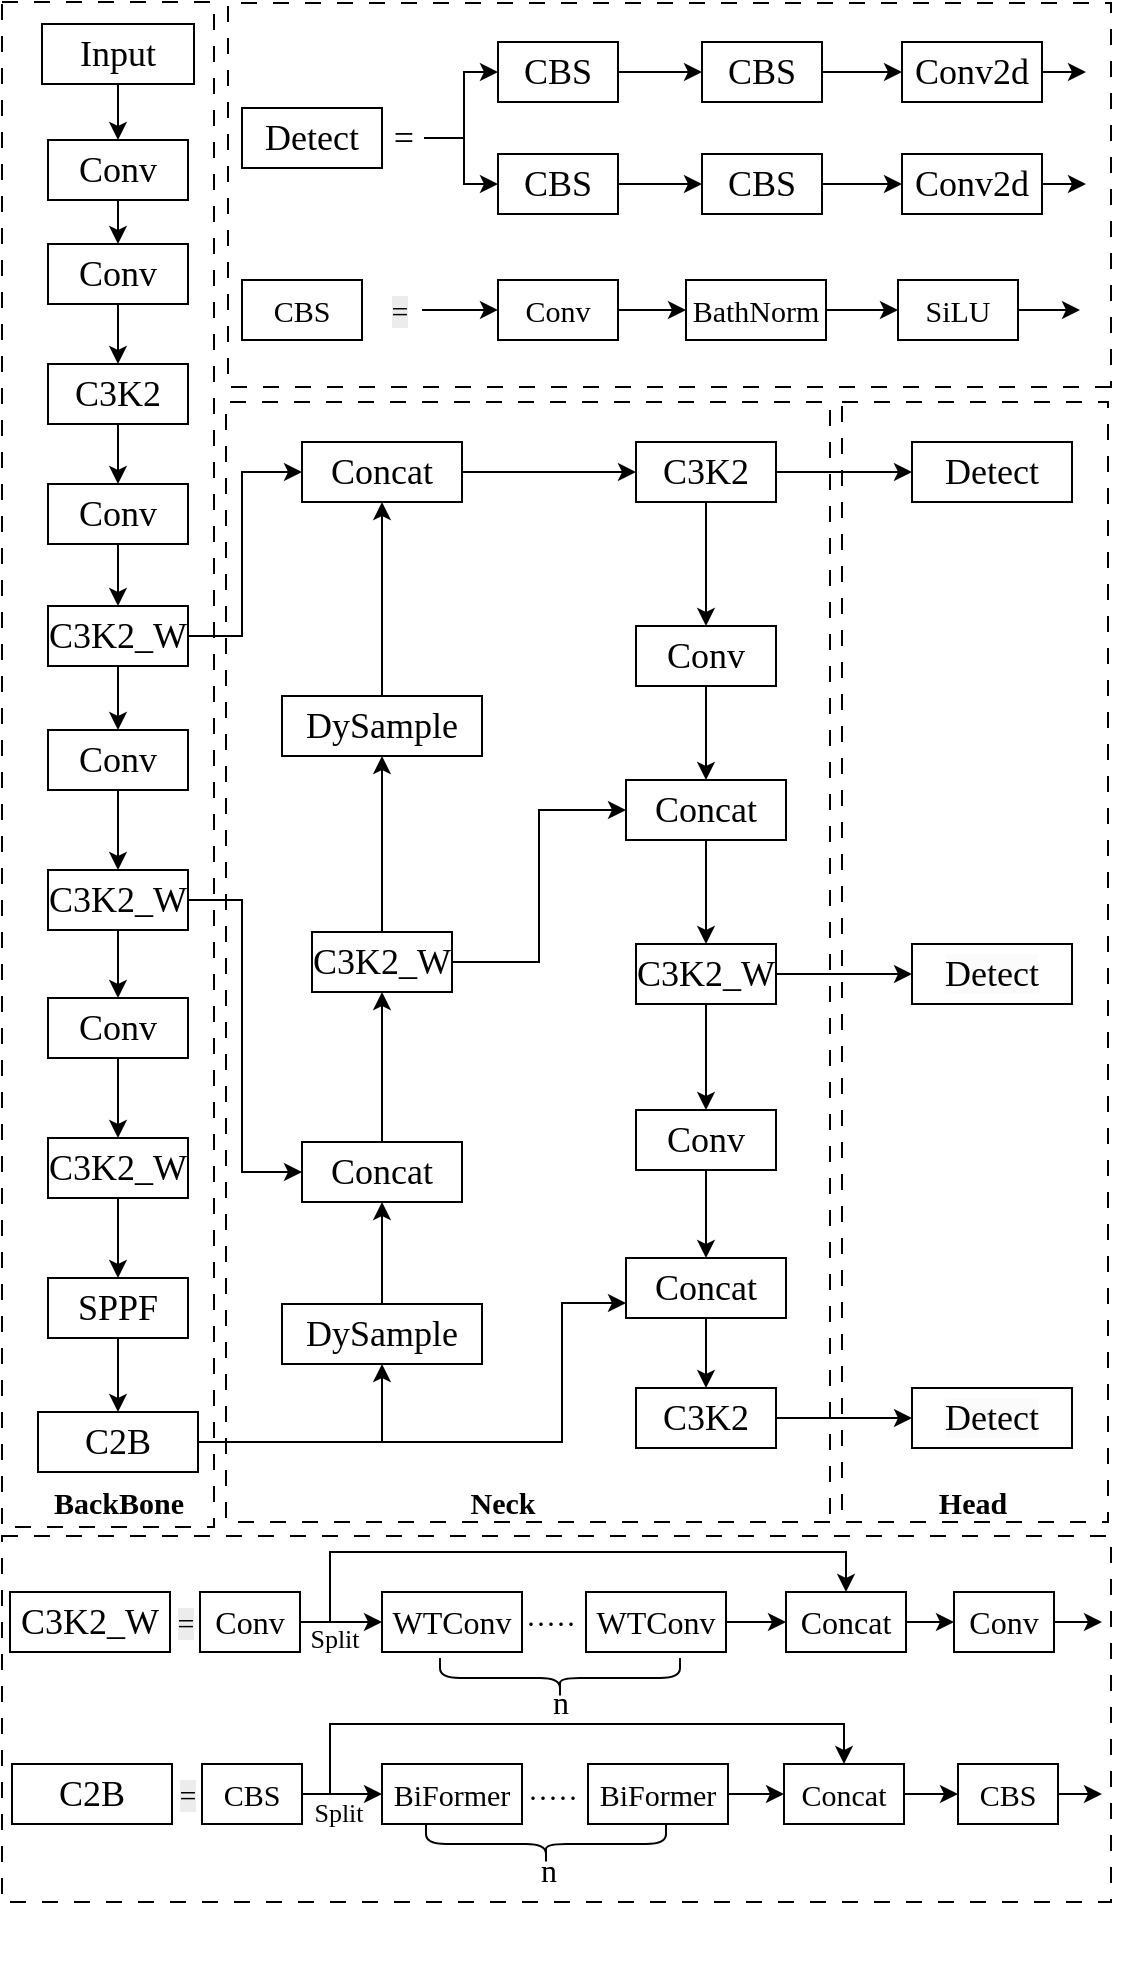 <mxfile version="26.2.12">
  <diagram name="第 1 页" id="lPCZRCDjE5-AbNdkFInT">
    <mxGraphModel dx="2119" dy="1257" grid="1" gridSize="10" guides="1" tooltips="1" connect="1" arrows="1" fold="1" page="1" pageScale="1" pageWidth="1169" pageHeight="827" math="0" shadow="0">
      <root>
        <mxCell id="0" />
        <mxCell id="1" parent="0" />
        <mxCell id="6iBz3VEfDVyDtMxZ7u2R-1" style="edgeStyle=orthogonalEdgeStyle;rounded=0;orthogonalLoop=1;jettySize=auto;html=1;fontSize=18;entryX=0.5;entryY=0;entryDx=0;entryDy=0;fontStyle=0;fontFamily=Times New Roman;" parent="1" source="6iBz3VEfDVyDtMxZ7u2R-2" target="6iBz3VEfDVyDtMxZ7u2R-11" edge="1">
          <mxGeometry relative="1" as="geometry" />
        </mxCell>
        <mxCell id="6iBz3VEfDVyDtMxZ7u2R-2" value="Input" style="rounded=0;whiteSpace=wrap;html=1;labelBackgroundColor=none;strokeColor=default;fillColor=none;align=center;fontStyle=0;fontSize=18;direction=east;fontFamily=Times New Roman;" parent="1" vertex="1">
          <mxGeometry x="293" y="31" width="76" height="30" as="geometry" />
        </mxCell>
        <mxCell id="6iBz3VEfDVyDtMxZ7u2R-3" style="edgeStyle=orthogonalEdgeStyle;rounded=0;orthogonalLoop=1;jettySize=auto;html=1;fontSize=18;entryX=0;entryY=0.5;entryDx=0;entryDy=0;fontStyle=0;fontFamily=Times New Roman;" parent="1" source="6iBz3VEfDVyDtMxZ7u2R-24" target="6iBz3VEfDVyDtMxZ7u2R-37" edge="1">
          <mxGeometry relative="1" as="geometry">
            <Array as="points">
              <mxPoint x="393" y="469" />
              <mxPoint x="393" y="605" />
            </Array>
          </mxGeometry>
        </mxCell>
        <mxCell id="6iBz3VEfDVyDtMxZ7u2R-4" value="" style="group;strokeColor=default;dashed=1;dashPattern=8 8;fontSize=18;container=0;movable=1;resizable=1;rotatable=1;deletable=1;editable=1;locked=0;connectable=1;direction=east;fontStyle=0;fontFamily=Times New Roman;" parent="1" vertex="1" connectable="0">
          <mxGeometry x="273" y="20" width="106" height="762.5" as="geometry" />
        </mxCell>
        <mxCell id="6iBz3VEfDVyDtMxZ7u2R-5" value="" style="group;strokeColor=default;dashed=1;dashPattern=8 8;fontSize=18;container=0;direction=east;rotation=-180;fontStyle=0;fontFamily=Times New Roman;" parent="1" vertex="1" connectable="0">
          <mxGeometry x="385" y="220" width="302" height="560" as="geometry" />
        </mxCell>
        <mxCell id="6iBz3VEfDVyDtMxZ7u2R-6" value="" style="group;dashed=1;dashPattern=8 8;strokeColor=default;spacingTop=0;spacingLeft=0;fontSize=18;container=0;movable=1;resizable=1;rotatable=1;deletable=1;editable=1;locked=0;connectable=1;direction=east;fontStyle=0;fontFamily=Times New Roman;" parent="1" vertex="1" connectable="0">
          <mxGeometry x="693" y="220" width="133" height="560" as="geometry" />
        </mxCell>
        <mxCell id="6iBz3VEfDVyDtMxZ7u2R-7" value="Neck" style="text;html=1;align=center;verticalAlign=middle;resizable=0;points=[];autosize=1;strokeColor=none;fillColor=none;labelBackgroundColor=none;fontStyle=1;fontSize=15;fontFamily=Times New Roman;" parent="1" vertex="1">
          <mxGeometry x="492.5" y="755" width="60" height="30" as="geometry" />
        </mxCell>
        <mxCell id="6iBz3VEfDVyDtMxZ7u2R-8" value="Head" style="text;html=1;align=center;verticalAlign=middle;resizable=0;points=[];autosize=1;strokeColor=none;fillColor=none;labelBackgroundColor=none;fontStyle=1;fontSize=15;fontFamily=Times New Roman;" parent="1" vertex="1">
          <mxGeometry x="728" y="755" width="60" height="30" as="geometry" />
        </mxCell>
        <mxCell id="6iBz3VEfDVyDtMxZ7u2R-9" value="BackBone" style="text;html=1;align=center;verticalAlign=middle;resizable=0;points=[];autosize=1;strokeColor=none;fillColor=none;labelBackgroundColor=none;fontStyle=1;fontSize=15;fontFamily=Times New Roman;" parent="1" vertex="1">
          <mxGeometry x="286" y="755" width="90" height="30" as="geometry" />
        </mxCell>
        <mxCell id="6iBz3VEfDVyDtMxZ7u2R-10" style="edgeStyle=orthogonalEdgeStyle;rounded=0;orthogonalLoop=1;jettySize=auto;html=1;fontSize=18;entryX=0.5;entryY=0;entryDx=0;entryDy=0;fontStyle=0;fontFamily=Times New Roman;" parent="1" source="6iBz3VEfDVyDtMxZ7u2R-11" target="6iBz3VEfDVyDtMxZ7u2R-13" edge="1">
          <mxGeometry relative="1" as="geometry" />
        </mxCell>
        <mxCell id="6iBz3VEfDVyDtMxZ7u2R-11" value="Conv" style="rounded=0;whiteSpace=wrap;html=1;labelBackgroundColor=none;strokeColor=default;fillColor=none;align=center;fontStyle=0;fontSize=18;direction=east;fontFamily=Times New Roman;" parent="1" vertex="1">
          <mxGeometry x="296" y="89" width="70.0" height="30" as="geometry" />
        </mxCell>
        <mxCell id="6iBz3VEfDVyDtMxZ7u2R-12" style="edgeStyle=orthogonalEdgeStyle;rounded=0;orthogonalLoop=1;jettySize=auto;html=1;fontSize=18;entryX=0.5;entryY=0;entryDx=0;entryDy=0;fontStyle=0;fontFamily=Times New Roman;" parent="1" source="6iBz3VEfDVyDtMxZ7u2R-13" target="6iBz3VEfDVyDtMxZ7u2R-15" edge="1">
          <mxGeometry relative="1" as="geometry" />
        </mxCell>
        <mxCell id="6iBz3VEfDVyDtMxZ7u2R-13" value="Conv" style="rounded=0;whiteSpace=wrap;html=1;labelBackgroundColor=none;strokeColor=default;fillColor=none;align=center;fontStyle=0;fontSize=18;direction=east;fontFamily=Times New Roman;" parent="1" vertex="1">
          <mxGeometry x="296" y="141" width="70.0" height="30" as="geometry" />
        </mxCell>
        <mxCell id="6iBz3VEfDVyDtMxZ7u2R-14" style="edgeStyle=orthogonalEdgeStyle;rounded=0;orthogonalLoop=1;jettySize=auto;html=1;fontSize=18;entryX=0.5;entryY=0;entryDx=0;entryDy=0;fontStyle=0;fontFamily=Times New Roman;" parent="1" source="6iBz3VEfDVyDtMxZ7u2R-15" target="6iBz3VEfDVyDtMxZ7u2R-17" edge="1">
          <mxGeometry relative="1" as="geometry" />
        </mxCell>
        <mxCell id="6iBz3VEfDVyDtMxZ7u2R-15" value="C3K2" style="rounded=0;whiteSpace=wrap;html=1;labelBackgroundColor=none;strokeColor=default;fillColor=none;align=center;fontStyle=0;fontSize=18;direction=east;fontFamily=Times New Roman;" parent="1" vertex="1">
          <mxGeometry x="296" y="201" width="70" height="30" as="geometry" />
        </mxCell>
        <mxCell id="6iBz3VEfDVyDtMxZ7u2R-16" style="edgeStyle=orthogonalEdgeStyle;rounded=0;orthogonalLoop=1;jettySize=auto;html=1;fontSize=18;entryX=0.5;entryY=0;entryDx=0;entryDy=0;fontStyle=0;fontFamily=Times New Roman;" parent="1" source="6iBz3VEfDVyDtMxZ7u2R-17" target="6iBz3VEfDVyDtMxZ7u2R-20" edge="1">
          <mxGeometry relative="1" as="geometry" />
        </mxCell>
        <mxCell id="6iBz3VEfDVyDtMxZ7u2R-17" value="Conv" style="rounded=0;whiteSpace=wrap;html=1;labelBackgroundColor=none;strokeColor=default;fillColor=none;align=center;fontStyle=0;fontSize=18;direction=east;fontFamily=Times New Roman;" parent="1" vertex="1">
          <mxGeometry x="296" y="261" width="70.0" height="30" as="geometry" />
        </mxCell>
        <mxCell id="6iBz3VEfDVyDtMxZ7u2R-18" style="edgeStyle=orthogonalEdgeStyle;rounded=0;orthogonalLoop=1;jettySize=auto;html=1;fontSize=18;entryX=0.5;entryY=0;entryDx=0;entryDy=0;fontStyle=0;fontFamily=Times New Roman;" parent="1" source="6iBz3VEfDVyDtMxZ7u2R-20" target="6iBz3VEfDVyDtMxZ7u2R-22" edge="1">
          <mxGeometry relative="1" as="geometry" />
        </mxCell>
        <mxCell id="rapPshUDSgQeHGpEtebV-106" style="edgeStyle=orthogonalEdgeStyle;rounded=0;orthogonalLoop=1;jettySize=auto;html=1;entryX=0;entryY=0.5;entryDx=0;entryDy=0;fontStyle=0;fontFamily=Times New Roman;" edge="1" parent="1" source="6iBz3VEfDVyDtMxZ7u2R-20" target="6iBz3VEfDVyDtMxZ7u2R-44">
          <mxGeometry relative="1" as="geometry">
            <Array as="points">
              <mxPoint x="393" y="337" />
              <mxPoint x="393" y="255" />
            </Array>
          </mxGeometry>
        </mxCell>
        <mxCell id="6iBz3VEfDVyDtMxZ7u2R-20" value="C3K2_W" style="rounded=0;whiteSpace=wrap;html=1;labelBackgroundColor=none;strokeColor=default;fillColor=none;align=center;fontStyle=0;fontSize=18;direction=east;fontFamily=Times New Roman;" parent="1" vertex="1">
          <mxGeometry x="296" y="322" width="70.0" height="30" as="geometry" />
        </mxCell>
        <mxCell id="6iBz3VEfDVyDtMxZ7u2R-21" style="edgeStyle=orthogonalEdgeStyle;rounded=0;orthogonalLoop=1;jettySize=auto;html=1;fontSize=18;entryX=0.5;entryY=0;entryDx=0;entryDy=0;fontStyle=0;fontFamily=Times New Roman;" parent="1" source="6iBz3VEfDVyDtMxZ7u2R-22" target="6iBz3VEfDVyDtMxZ7u2R-24" edge="1">
          <mxGeometry relative="1" as="geometry" />
        </mxCell>
        <mxCell id="6iBz3VEfDVyDtMxZ7u2R-22" value="Conv" style="rounded=0;whiteSpace=wrap;html=1;labelBackgroundColor=none;strokeColor=default;fillColor=none;align=center;fontStyle=0;fontSize=18;direction=east;fontFamily=Times New Roman;" parent="1" vertex="1">
          <mxGeometry x="296" y="384" width="70.0" height="30" as="geometry" />
        </mxCell>
        <mxCell id="6iBz3VEfDVyDtMxZ7u2R-23" style="edgeStyle=orthogonalEdgeStyle;rounded=0;orthogonalLoop=1;jettySize=auto;html=1;fontSize=18;entryX=0.5;entryY=0;entryDx=0;entryDy=0;fontStyle=0;fontFamily=Times New Roman;" parent="1" source="6iBz3VEfDVyDtMxZ7u2R-24" target="6iBz3VEfDVyDtMxZ7u2R-26" edge="1">
          <mxGeometry relative="1" as="geometry" />
        </mxCell>
        <mxCell id="6iBz3VEfDVyDtMxZ7u2R-24" value="C3K2_W" style="rounded=0;whiteSpace=wrap;html=1;labelBackgroundColor=none;strokeColor=default;fillColor=none;align=center;fontStyle=0;fontSize=18;direction=east;fontFamily=Times New Roman;" parent="1" vertex="1">
          <mxGeometry x="296" y="454" width="70.0" height="30" as="geometry" />
        </mxCell>
        <mxCell id="6iBz3VEfDVyDtMxZ7u2R-25" style="edgeStyle=orthogonalEdgeStyle;rounded=0;orthogonalLoop=1;jettySize=auto;html=1;fontSize=18;entryX=0.5;entryY=0;entryDx=0;entryDy=0;fontStyle=0;fontFamily=Times New Roman;" parent="1" source="6iBz3VEfDVyDtMxZ7u2R-26" target="6iBz3VEfDVyDtMxZ7u2R-28" edge="1">
          <mxGeometry relative="1" as="geometry" />
        </mxCell>
        <mxCell id="6iBz3VEfDVyDtMxZ7u2R-26" value="Conv" style="rounded=0;whiteSpace=wrap;html=1;labelBackgroundColor=none;strokeColor=default;fillColor=none;align=center;fontStyle=0;fontSize=18;direction=east;fontFamily=Times New Roman;" parent="1" vertex="1">
          <mxGeometry x="296" y="518" width="70.0" height="30" as="geometry" />
        </mxCell>
        <mxCell id="6iBz3VEfDVyDtMxZ7u2R-27" style="edgeStyle=orthogonalEdgeStyle;rounded=0;orthogonalLoop=1;jettySize=auto;html=1;fontSize=18;entryX=0.5;entryY=0;entryDx=0;entryDy=0;fontStyle=0;fontFamily=Times New Roman;" parent="1" source="6iBz3VEfDVyDtMxZ7u2R-28" target="6iBz3VEfDVyDtMxZ7u2R-30" edge="1">
          <mxGeometry relative="1" as="geometry" />
        </mxCell>
        <mxCell id="6iBz3VEfDVyDtMxZ7u2R-28" value="C3K2_W" style="rounded=0;whiteSpace=wrap;html=1;labelBackgroundColor=none;strokeColor=default;fillColor=none;align=center;fontStyle=0;fontSize=18;direction=east;fontFamily=Times New Roman;" parent="1" vertex="1">
          <mxGeometry x="296" y="588" width="70.0" height="30" as="geometry" />
        </mxCell>
        <mxCell id="6iBz3VEfDVyDtMxZ7u2R-29" style="edgeStyle=orthogonalEdgeStyle;rounded=0;orthogonalLoop=1;jettySize=auto;html=1;fontSize=18;entryX=0.5;entryY=0;entryDx=0;entryDy=0;fontStyle=0;fontFamily=Times New Roman;" parent="1" source="6iBz3VEfDVyDtMxZ7u2R-30" target="6iBz3VEfDVyDtMxZ7u2R-33" edge="1">
          <mxGeometry relative="1" as="geometry" />
        </mxCell>
        <mxCell id="6iBz3VEfDVyDtMxZ7u2R-30" value="SPPF" style="rounded=0;whiteSpace=wrap;html=1;labelBackgroundColor=none;strokeColor=default;fillColor=none;align=center;fontStyle=0;fontSize=18;direction=east;fontFamily=Times New Roman;" parent="1" vertex="1">
          <mxGeometry x="296" y="658" width="70.0" height="30" as="geometry" />
        </mxCell>
        <mxCell id="rapPshUDSgQeHGpEtebV-112" style="edgeStyle=orthogonalEdgeStyle;rounded=0;orthogonalLoop=1;jettySize=auto;html=1;entryX=0;entryY=0.75;entryDx=0;entryDy=0;fontStyle=0;fontFamily=Times New Roman;" edge="1" parent="1" source="6iBz3VEfDVyDtMxZ7u2R-33" target="6iBz3VEfDVyDtMxZ7u2R-58">
          <mxGeometry relative="1" as="geometry">
            <Array as="points">
              <mxPoint x="553" y="740" />
              <mxPoint x="553" y="671" />
            </Array>
          </mxGeometry>
        </mxCell>
        <mxCell id="rapPshUDSgQeHGpEtebV-113" style="edgeStyle=orthogonalEdgeStyle;rounded=0;orthogonalLoop=1;jettySize=auto;html=1;entryX=0.5;entryY=1;entryDx=0;entryDy=0;fontStyle=0;fontFamily=Times New Roman;" edge="1" parent="1" source="6iBz3VEfDVyDtMxZ7u2R-33" target="6iBz3VEfDVyDtMxZ7u2R-35">
          <mxGeometry relative="1" as="geometry" />
        </mxCell>
        <mxCell id="6iBz3VEfDVyDtMxZ7u2R-33" value="C2B" style="rounded=0;whiteSpace=wrap;html=1;labelBackgroundColor=none;strokeColor=default;fillColor=none;align=center;fontStyle=0;fontSize=18;direction=east;fontFamily=Times New Roman;" parent="1" vertex="1">
          <mxGeometry x="291" y="725" width="80.0" height="30" as="geometry" />
        </mxCell>
        <mxCell id="6iBz3VEfDVyDtMxZ7u2R-34" value="" style="edgeStyle=orthogonalEdgeStyle;rounded=0;orthogonalLoop=1;jettySize=auto;html=1;fontSize=18;fontStyle=0;fontFamily=Times New Roman;" parent="1" source="6iBz3VEfDVyDtMxZ7u2R-35" target="6iBz3VEfDVyDtMxZ7u2R-37" edge="1">
          <mxGeometry relative="1" as="geometry" />
        </mxCell>
        <mxCell id="6iBz3VEfDVyDtMxZ7u2R-35" value="DySample" style="rounded=0;whiteSpace=wrap;html=1;labelBackgroundColor=none;strokeColor=default;fillColor=none;align=center;fontStyle=0;fontSize=18;direction=east;fontFamily=Times New Roman;" parent="1" vertex="1">
          <mxGeometry x="413" y="671" width="100" height="30" as="geometry" />
        </mxCell>
        <mxCell id="6iBz3VEfDVyDtMxZ7u2R-36" value="" style="edgeStyle=orthogonalEdgeStyle;rounded=0;orthogonalLoop=1;jettySize=auto;html=1;fontSize=18;fontStyle=0;fontFamily=Times New Roman;" parent="1" source="6iBz3VEfDVyDtMxZ7u2R-37" target="6iBz3VEfDVyDtMxZ7u2R-39" edge="1">
          <mxGeometry relative="1" as="geometry" />
        </mxCell>
        <mxCell id="6iBz3VEfDVyDtMxZ7u2R-37" value="Concat" style="rounded=0;whiteSpace=wrap;html=1;labelBackgroundColor=none;strokeColor=default;fillColor=none;align=center;fontStyle=0;fontSize=18;direction=east;fontFamily=Times New Roman;" parent="1" vertex="1">
          <mxGeometry x="423" y="590" width="80" height="30" as="geometry" />
        </mxCell>
        <mxCell id="6iBz3VEfDVyDtMxZ7u2R-38" value="" style="edgeStyle=orthogonalEdgeStyle;rounded=0;orthogonalLoop=1;jettySize=auto;html=1;fontSize=18;fontStyle=0;fontFamily=Times New Roman;" parent="1" source="6iBz3VEfDVyDtMxZ7u2R-39" target="6iBz3VEfDVyDtMxZ7u2R-42" edge="1">
          <mxGeometry relative="1" as="geometry" />
        </mxCell>
        <mxCell id="6iBz3VEfDVyDtMxZ7u2R-39" value="C3K2_W" style="rounded=0;whiteSpace=wrap;html=1;labelBackgroundColor=none;strokeColor=default;fillColor=none;align=center;fontStyle=0;fontSize=18;direction=east;fontFamily=Times New Roman;" parent="1" vertex="1">
          <mxGeometry x="428" y="485" width="70" height="30" as="geometry" />
        </mxCell>
        <mxCell id="6iBz3VEfDVyDtMxZ7u2R-40" style="edgeStyle=orthogonalEdgeStyle;rounded=0;orthogonalLoop=1;jettySize=auto;html=1;fontSize=18;entryX=0.5;entryY=1;entryDx=0;entryDy=0;fontStyle=0;fontFamily=Times New Roman;" parent="1" source="6iBz3VEfDVyDtMxZ7u2R-42" target="6iBz3VEfDVyDtMxZ7u2R-44" edge="1">
          <mxGeometry relative="1" as="geometry" />
        </mxCell>
        <mxCell id="6iBz3VEfDVyDtMxZ7u2R-41" style="edgeStyle=orthogonalEdgeStyle;rounded=0;orthogonalLoop=1;jettySize=auto;html=1;entryX=0;entryY=0.5;entryDx=0;entryDy=0;exitX=1;exitY=0.5;exitDx=0;exitDy=0;fontSize=18;fontStyle=0;fontFamily=Times New Roman;" parent="1" source="6iBz3VEfDVyDtMxZ7u2R-39" target="6iBz3VEfDVyDtMxZ7u2R-51" edge="1">
          <mxGeometry relative="1" as="geometry" />
        </mxCell>
        <mxCell id="6iBz3VEfDVyDtMxZ7u2R-42" value="DySample" style="rounded=0;whiteSpace=wrap;html=1;labelBackgroundColor=none;strokeColor=default;fillColor=none;align=center;fontStyle=0;fontSize=18;direction=east;fontFamily=Times New Roman;" parent="1" vertex="1">
          <mxGeometry x="413" y="367" width="100" height="30" as="geometry" />
        </mxCell>
        <mxCell id="6iBz3VEfDVyDtMxZ7u2R-43" style="edgeStyle=orthogonalEdgeStyle;rounded=0;orthogonalLoop=1;jettySize=auto;html=1;fontSize=18;entryX=0;entryY=0.5;entryDx=0;entryDy=0;fontStyle=0;fontFamily=Times New Roman;" parent="1" source="6iBz3VEfDVyDtMxZ7u2R-44" target="6iBz3VEfDVyDtMxZ7u2R-47" edge="1">
          <mxGeometry relative="1" as="geometry" />
        </mxCell>
        <mxCell id="6iBz3VEfDVyDtMxZ7u2R-44" value="Concat" style="rounded=0;whiteSpace=wrap;html=1;labelBackgroundColor=none;strokeColor=default;fillColor=none;align=center;fontStyle=0;fontSize=18;direction=east;fontFamily=Times New Roman;" parent="1" vertex="1">
          <mxGeometry x="423" y="240" width="80" height="30" as="geometry" />
        </mxCell>
        <mxCell id="6iBz3VEfDVyDtMxZ7u2R-45" style="edgeStyle=orthogonalEdgeStyle;rounded=0;orthogonalLoop=1;jettySize=auto;html=1;fontSize=18;entryX=0.5;entryY=0;entryDx=0;entryDy=0;fontStyle=0;fontFamily=Times New Roman;" parent="1" source="6iBz3VEfDVyDtMxZ7u2R-47" target="6iBz3VEfDVyDtMxZ7u2R-49" edge="1">
          <mxGeometry relative="1" as="geometry" />
        </mxCell>
        <mxCell id="6iBz3VEfDVyDtMxZ7u2R-46" value="" style="edgeStyle=orthogonalEdgeStyle;rounded=0;orthogonalLoop=1;jettySize=auto;html=1;fontStyle=0;fontFamily=Times New Roman;" parent="1" source="6iBz3VEfDVyDtMxZ7u2R-47" target="6iBz3VEfDVyDtMxZ7u2R-61" edge="1">
          <mxGeometry relative="1" as="geometry" />
        </mxCell>
        <mxCell id="6iBz3VEfDVyDtMxZ7u2R-47" value="C3K2" style="rounded=0;whiteSpace=wrap;html=1;labelBackgroundColor=none;strokeColor=default;fillColor=none;align=center;fontStyle=0;fontSize=18;direction=east;fontFamily=Times New Roman;" parent="1" vertex="1">
          <mxGeometry x="590" y="240" width="70" height="30" as="geometry" />
        </mxCell>
        <mxCell id="6iBz3VEfDVyDtMxZ7u2R-66" style="edgeStyle=orthogonalEdgeStyle;rounded=0;orthogonalLoop=1;jettySize=auto;html=1;entryX=0.5;entryY=0;entryDx=0;entryDy=0;fontStyle=0;fontFamily=Times New Roman;" parent="1" source="6iBz3VEfDVyDtMxZ7u2R-49" target="6iBz3VEfDVyDtMxZ7u2R-51" edge="1">
          <mxGeometry relative="1" as="geometry" />
        </mxCell>
        <mxCell id="6iBz3VEfDVyDtMxZ7u2R-49" value="Conv" style="rounded=0;whiteSpace=wrap;html=1;labelBackgroundColor=none;strokeColor=default;fillColor=none;align=center;fontStyle=0;fontSize=18;direction=east;fontFamily=Times New Roman;" parent="1" vertex="1">
          <mxGeometry x="590" y="332" width="70" height="30" as="geometry" />
        </mxCell>
        <mxCell id="6iBz3VEfDVyDtMxZ7u2R-50" style="edgeStyle=orthogonalEdgeStyle;rounded=0;orthogonalLoop=1;jettySize=auto;html=1;fontSize=18;entryX=0.5;entryY=0;entryDx=0;entryDy=0;fontStyle=0;fontFamily=Times New Roman;" parent="1" source="6iBz3VEfDVyDtMxZ7u2R-51" target="6iBz3VEfDVyDtMxZ7u2R-54" edge="1">
          <mxGeometry relative="1" as="geometry">
            <mxPoint x="625" y="371" as="targetPoint" />
          </mxGeometry>
        </mxCell>
        <mxCell id="6iBz3VEfDVyDtMxZ7u2R-51" value="Concat" style="rounded=0;whiteSpace=wrap;html=1;labelBackgroundColor=none;strokeColor=default;fillColor=none;align=center;fontStyle=0;fontSize=18;direction=east;fontFamily=Times New Roman;" parent="1" vertex="1">
          <mxGeometry x="585" y="409" width="80" height="30" as="geometry" />
        </mxCell>
        <mxCell id="6iBz3VEfDVyDtMxZ7u2R-52" style="edgeStyle=orthogonalEdgeStyle;rounded=0;orthogonalLoop=1;jettySize=auto;html=1;fontSize=18;entryX=0.5;entryY=0;entryDx=0;entryDy=0;fontStyle=0;fontFamily=Times New Roman;" parent="1" source="6iBz3VEfDVyDtMxZ7u2R-54" target="6iBz3VEfDVyDtMxZ7u2R-56" edge="1">
          <mxGeometry relative="1" as="geometry" />
        </mxCell>
        <mxCell id="6iBz3VEfDVyDtMxZ7u2R-53" value="" style="edgeStyle=orthogonalEdgeStyle;rounded=0;orthogonalLoop=1;jettySize=auto;html=1;fontStyle=0;fontFamily=Times New Roman;" parent="1" source="6iBz3VEfDVyDtMxZ7u2R-54" target="6iBz3VEfDVyDtMxZ7u2R-62" edge="1">
          <mxGeometry relative="1" as="geometry" />
        </mxCell>
        <mxCell id="6iBz3VEfDVyDtMxZ7u2R-54" value="C3K2_W" style="rounded=0;whiteSpace=wrap;html=1;labelBackgroundColor=none;strokeColor=default;fillColor=none;align=center;fontStyle=0;fontSize=18;direction=east;fontFamily=Times New Roman;" parent="1" vertex="1">
          <mxGeometry x="590" y="491" width="70" height="30" as="geometry" />
        </mxCell>
        <mxCell id="6iBz3VEfDVyDtMxZ7u2R-55" style="edgeStyle=orthogonalEdgeStyle;rounded=0;orthogonalLoop=1;jettySize=auto;html=1;fontSize=18;entryX=0.5;entryY=0;entryDx=0;entryDy=0;fontStyle=0;fontFamily=Times New Roman;" parent="1" source="6iBz3VEfDVyDtMxZ7u2R-56" target="6iBz3VEfDVyDtMxZ7u2R-58" edge="1">
          <mxGeometry relative="1" as="geometry" />
        </mxCell>
        <mxCell id="6iBz3VEfDVyDtMxZ7u2R-56" value="Conv" style="rounded=0;whiteSpace=wrap;html=1;labelBackgroundColor=none;strokeColor=default;fillColor=none;align=center;fontStyle=0;fontSize=18;direction=east;fontFamily=Times New Roman;" parent="1" vertex="1">
          <mxGeometry x="590" y="574" width="70" height="30" as="geometry" />
        </mxCell>
        <mxCell id="6iBz3VEfDVyDtMxZ7u2R-57" value="" style="edgeStyle=orthogonalEdgeStyle;rounded=0;orthogonalLoop=1;jettySize=auto;html=1;fontSize=18;fontStyle=0;fontFamily=Times New Roman;" parent="1" source="6iBz3VEfDVyDtMxZ7u2R-58" target="6iBz3VEfDVyDtMxZ7u2R-60" edge="1">
          <mxGeometry relative="1" as="geometry" />
        </mxCell>
        <mxCell id="6iBz3VEfDVyDtMxZ7u2R-58" value="Concat" style="rounded=0;whiteSpace=wrap;html=1;labelBackgroundColor=none;strokeColor=default;fillColor=none;align=center;fontStyle=0;fontSize=18;direction=east;fontFamily=Times New Roman;" parent="1" vertex="1">
          <mxGeometry x="585" y="648" width="80" height="30" as="geometry" />
        </mxCell>
        <mxCell id="6iBz3VEfDVyDtMxZ7u2R-59" value="" style="edgeStyle=orthogonalEdgeStyle;rounded=0;orthogonalLoop=1;jettySize=auto;html=1;fontStyle=0;fontFamily=Times New Roman;" parent="1" source="6iBz3VEfDVyDtMxZ7u2R-60" target="6iBz3VEfDVyDtMxZ7u2R-63" edge="1">
          <mxGeometry relative="1" as="geometry" />
        </mxCell>
        <mxCell id="6iBz3VEfDVyDtMxZ7u2R-60" value="C3K2" style="rounded=0;whiteSpace=wrap;html=1;labelBackgroundColor=none;strokeColor=default;fillColor=none;align=center;fontStyle=0;fontSize=18;direction=east;fontFamily=Times New Roman;" parent="1" vertex="1">
          <mxGeometry x="590" y="713" width="70" height="30" as="geometry" />
        </mxCell>
        <mxCell id="6iBz3VEfDVyDtMxZ7u2R-61" value="Detect" style="rounded=0;whiteSpace=wrap;html=1;labelBackgroundColor=none;strokeColor=default;fillColor=none;align=center;fontStyle=0;fontSize=18;movable=1;resizable=1;rotatable=1;deletable=1;editable=1;locked=0;connectable=1;direction=east;fontFamily=Times New Roman;" parent="1" vertex="1">
          <mxGeometry x="728" y="240" width="80" height="30" as="geometry" />
        </mxCell>
        <mxCell id="6iBz3VEfDVyDtMxZ7u2R-62" value="&lt;span style=&quot;color: rgb(0, 0, 0); font-style: normal; font-variant-ligatures: normal; font-variant-caps: normal; letter-spacing: normal; orphans: 2; text-align: center; text-indent: 0px; text-transform: none; widows: 2; word-spacing: 0px; -webkit-text-stroke-width: 0px; white-space: normal; background-color: rgb(251, 251, 251); text-decoration-thickness: initial; text-decoration-style: initial; text-decoration-color: initial; float: none; display: inline !important;&quot;&gt;Detect&lt;/span&gt;" style="rounded=0;whiteSpace=wrap;html=1;labelBackgroundColor=none;strokeColor=default;fillColor=none;align=center;fontStyle=0;fontSize=18;movable=1;resizable=1;rotatable=1;deletable=1;editable=1;locked=0;connectable=1;direction=east;fontFamily=Times New Roman;" parent="1" vertex="1">
          <mxGeometry x="728" y="491" width="80" height="30" as="geometry" />
        </mxCell>
        <mxCell id="6iBz3VEfDVyDtMxZ7u2R-63" value="&lt;span style=&quot;color: rgb(0, 0, 0); font-style: normal; font-variant-ligatures: normal; font-variant-caps: normal; letter-spacing: normal; orphans: 2; text-align: center; text-indent: 0px; text-transform: none; widows: 2; word-spacing: 0px; -webkit-text-stroke-width: 0px; white-space: normal; background-color: rgb(251, 251, 251); text-decoration-thickness: initial; text-decoration-style: initial; text-decoration-color: initial; float: none; display: inline !important;&quot;&gt;Detect&lt;/span&gt;" style="rounded=0;whiteSpace=wrap;html=1;labelBackgroundColor=none;strokeColor=default;fillColor=none;align=center;fontStyle=0;fontSize=18;movable=1;resizable=1;rotatable=1;deletable=1;editable=1;locked=0;connectable=1;direction=east;fontFamily=Times New Roman;" parent="1" vertex="1">
          <mxGeometry x="728" y="713" width="80" height="30" as="geometry" />
        </mxCell>
        <mxCell id="6iBz3VEfDVyDtMxZ7u2R-68" value="" style="group;strokeColor=default;dashed=1;dashPattern=8 8;fontSize=18;container=0;direction=east;rotation=-180;fontStyle=0;fontFamily=Times New Roman;" parent="1" vertex="1" connectable="0">
          <mxGeometry x="386" y="20.5" width="441.5" height="192" as="geometry" />
        </mxCell>
        <mxCell id="6iBz3VEfDVyDtMxZ7u2R-112" value="" style="group;fontStyle=0;fontFamily=Times New Roman;" parent="1" vertex="1" connectable="0">
          <mxGeometry x="393" y="40" width="431" height="86" as="geometry" />
        </mxCell>
        <mxCell id="6iBz3VEfDVyDtMxZ7u2R-69" value="Detect" style="rounded=0;whiteSpace=wrap;html=1;labelBackgroundColor=none;strokeColor=default;fillColor=none;align=center;fontStyle=0;fontSize=18;movable=1;resizable=1;rotatable=1;deletable=1;editable=1;locked=0;connectable=1;direction=east;fontFamily=Times New Roman;" parent="6iBz3VEfDVyDtMxZ7u2R-112" vertex="1">
          <mxGeometry y="33" width="70" height="30" as="geometry" />
        </mxCell>
        <mxCell id="6iBz3VEfDVyDtMxZ7u2R-73" value="" style="edgeStyle=orthogonalEdgeStyle;rounded=0;orthogonalLoop=1;jettySize=auto;html=1;fontStyle=0;fontFamily=Times New Roman;" parent="6iBz3VEfDVyDtMxZ7u2R-112" source="6iBz3VEfDVyDtMxZ7u2R-70" target="6iBz3VEfDVyDtMxZ7u2R-71" edge="1">
          <mxGeometry relative="1" as="geometry" />
        </mxCell>
        <mxCell id="6iBz3VEfDVyDtMxZ7u2R-70" value="CBS" style="rounded=0;whiteSpace=wrap;html=1;labelBackgroundColor=none;strokeColor=default;fillColor=none;align=center;fontStyle=0;fontSize=18;direction=east;fontFamily=Times New Roman;" parent="6iBz3VEfDVyDtMxZ7u2R-112" vertex="1">
          <mxGeometry x="128" width="60" height="30" as="geometry" />
        </mxCell>
        <mxCell id="6iBz3VEfDVyDtMxZ7u2R-74" value="" style="edgeStyle=orthogonalEdgeStyle;rounded=0;orthogonalLoop=1;jettySize=auto;html=1;fontStyle=0;fontFamily=Times New Roman;" parent="6iBz3VEfDVyDtMxZ7u2R-112" source="6iBz3VEfDVyDtMxZ7u2R-71" target="6iBz3VEfDVyDtMxZ7u2R-72" edge="1">
          <mxGeometry relative="1" as="geometry" />
        </mxCell>
        <mxCell id="6iBz3VEfDVyDtMxZ7u2R-71" value="CBS" style="rounded=0;whiteSpace=wrap;html=1;labelBackgroundColor=none;strokeColor=default;fillColor=none;align=center;fontStyle=0;fontSize=18;direction=east;fontFamily=Times New Roman;" parent="6iBz3VEfDVyDtMxZ7u2R-112" vertex="1">
          <mxGeometry x="230" width="60" height="30" as="geometry" />
        </mxCell>
        <mxCell id="6iBz3VEfDVyDtMxZ7u2R-110" style="edgeStyle=orthogonalEdgeStyle;rounded=0;orthogonalLoop=1;jettySize=auto;html=1;fontStyle=0;fontFamily=Times New Roman;" parent="6iBz3VEfDVyDtMxZ7u2R-112" source="6iBz3VEfDVyDtMxZ7u2R-72" edge="1">
          <mxGeometry relative="1" as="geometry">
            <mxPoint x="422" y="15" as="targetPoint" />
          </mxGeometry>
        </mxCell>
        <mxCell id="6iBz3VEfDVyDtMxZ7u2R-72" value="Conv2d" style="rounded=0;whiteSpace=wrap;html=1;labelBackgroundColor=none;strokeColor=default;fillColor=none;align=center;fontStyle=0;fontSize=18;direction=east;fontFamily=Times New Roman;" parent="6iBz3VEfDVyDtMxZ7u2R-112" vertex="1">
          <mxGeometry x="330" width="70" height="30" as="geometry" />
        </mxCell>
        <mxCell id="6iBz3VEfDVyDtMxZ7u2R-77" value="" style="edgeStyle=orthogonalEdgeStyle;rounded=0;orthogonalLoop=1;jettySize=auto;html=1;fontStyle=0;fontFamily=Times New Roman;" parent="6iBz3VEfDVyDtMxZ7u2R-112" source="6iBz3VEfDVyDtMxZ7u2R-78" target="6iBz3VEfDVyDtMxZ7u2R-80" edge="1">
          <mxGeometry relative="1" as="geometry" />
        </mxCell>
        <mxCell id="6iBz3VEfDVyDtMxZ7u2R-78" value="CBS" style="rounded=0;whiteSpace=wrap;html=1;labelBackgroundColor=none;strokeColor=default;fillColor=none;align=center;fontStyle=0;fontSize=18;direction=east;fontFamily=Times New Roman;" parent="6iBz3VEfDVyDtMxZ7u2R-112" vertex="1">
          <mxGeometry x="128" y="56" width="60" height="30" as="geometry" />
        </mxCell>
        <mxCell id="6iBz3VEfDVyDtMxZ7u2R-79" value="" style="edgeStyle=orthogonalEdgeStyle;rounded=0;orthogonalLoop=1;jettySize=auto;html=1;fontStyle=0;fontFamily=Times New Roman;" parent="6iBz3VEfDVyDtMxZ7u2R-112" source="6iBz3VEfDVyDtMxZ7u2R-80" target="6iBz3VEfDVyDtMxZ7u2R-82" edge="1">
          <mxGeometry relative="1" as="geometry" />
        </mxCell>
        <mxCell id="6iBz3VEfDVyDtMxZ7u2R-80" value="CBS" style="rounded=0;whiteSpace=wrap;html=1;labelBackgroundColor=none;strokeColor=default;fillColor=none;align=center;fontStyle=0;fontSize=18;direction=east;fontFamily=Times New Roman;" parent="6iBz3VEfDVyDtMxZ7u2R-112" vertex="1">
          <mxGeometry x="230" y="56" width="60" height="30" as="geometry" />
        </mxCell>
        <mxCell id="6iBz3VEfDVyDtMxZ7u2R-111" style="edgeStyle=orthogonalEdgeStyle;rounded=0;orthogonalLoop=1;jettySize=auto;html=1;fontStyle=0;fontFamily=Times New Roman;" parent="6iBz3VEfDVyDtMxZ7u2R-112" source="6iBz3VEfDVyDtMxZ7u2R-82" edge="1">
          <mxGeometry relative="1" as="geometry">
            <mxPoint x="422" y="71" as="targetPoint" />
          </mxGeometry>
        </mxCell>
        <mxCell id="6iBz3VEfDVyDtMxZ7u2R-82" value="Conv2d" style="rounded=0;whiteSpace=wrap;html=1;labelBackgroundColor=none;strokeColor=default;fillColor=none;align=center;fontStyle=0;fontSize=18;direction=east;fontFamily=Times New Roman;" parent="6iBz3VEfDVyDtMxZ7u2R-112" vertex="1">
          <mxGeometry x="330" y="56" width="70" height="30" as="geometry" />
        </mxCell>
        <mxCell id="6iBz3VEfDVyDtMxZ7u2R-91" style="edgeStyle=orthogonalEdgeStyle;rounded=0;orthogonalLoop=1;jettySize=auto;html=1;entryX=0;entryY=0.5;entryDx=0;entryDy=0;fontStyle=0;fontFamily=Times New Roman;" parent="6iBz3VEfDVyDtMxZ7u2R-112" source="6iBz3VEfDVyDtMxZ7u2R-90" target="6iBz3VEfDVyDtMxZ7u2R-70" edge="1">
          <mxGeometry relative="1" as="geometry">
            <Array as="points">
              <mxPoint x="111" y="48" />
              <mxPoint x="111" y="15" />
            </Array>
          </mxGeometry>
        </mxCell>
        <mxCell id="6iBz3VEfDVyDtMxZ7u2R-92" style="edgeStyle=orthogonalEdgeStyle;rounded=0;orthogonalLoop=1;jettySize=auto;html=1;entryX=0;entryY=0.5;entryDx=0;entryDy=0;fontStyle=0;fontFamily=Times New Roman;" parent="6iBz3VEfDVyDtMxZ7u2R-112" source="6iBz3VEfDVyDtMxZ7u2R-90" target="6iBz3VEfDVyDtMxZ7u2R-78" edge="1">
          <mxGeometry relative="1" as="geometry" />
        </mxCell>
        <mxCell id="6iBz3VEfDVyDtMxZ7u2R-90" value="=" style="rounded=0;whiteSpace=wrap;html=1;labelBackgroundColor=none;strokeColor=none;fillColor=none;align=center;fontStyle=0;fontSize=18;movable=1;resizable=1;rotatable=1;deletable=1;editable=1;locked=0;connectable=1;direction=east;aspect=fixed;fontFamily=Times New Roman;" parent="6iBz3VEfDVyDtMxZ7u2R-112" vertex="1">
          <mxGeometry x="71" y="38" width="20" height="20" as="geometry" />
        </mxCell>
        <mxCell id="rapPshUDSgQeHGpEtebV-116" value="" style="group;strokeColor=default;dashed=1;dashPattern=8 8;fontSize=18;container=0;direction=east;rotation=0;fontStyle=0;fontFamily=Times New Roman;" vertex="1" connectable="0" parent="1">
          <mxGeometry x="273" y="787" width="554.5" height="183" as="geometry" />
        </mxCell>
        <mxCell id="rapPshUDSgQeHGpEtebV-35" value="n" style="text;html=1;align=center;verticalAlign=middle;resizable=0;points=[];autosize=1;strokeColor=none;fillColor=none;fontSize=16;rotation=0;fontStyle=0;fontFamily=Times New Roman;" vertex="1" parent="1">
          <mxGeometry x="537" y="855" width="30" height="30" as="geometry" />
        </mxCell>
        <mxCell id="rapPshUDSgQeHGpEtebV-121" style="edgeStyle=orthogonalEdgeStyle;rounded=0;orthogonalLoop=1;jettySize=auto;html=1;entryX=0;entryY=0.5;entryDx=0;entryDy=0;fontStyle=0;fontFamily=Times New Roman;" edge="1" parent="1" source="rapPshUDSgQeHGpEtebV-69" target="rapPshUDSgQeHGpEtebV-74">
          <mxGeometry relative="1" as="geometry" />
        </mxCell>
        <mxCell id="rapPshUDSgQeHGpEtebV-122" value="Split" style="edgeLabel;html=1;align=center;verticalAlign=middle;resizable=0;points=[];labelBackgroundColor=none;fontSize=13;fontStyle=0;fontFamily=Times New Roman;" vertex="1" connectable="0" parent="rapPshUDSgQeHGpEtebV-121">
          <mxGeometry x="-0.042" y="-1" relative="1" as="geometry">
            <mxPoint x="-1" y="8" as="offset" />
          </mxGeometry>
        </mxCell>
        <mxCell id="rapPshUDSgQeHGpEtebV-132" style="edgeStyle=orthogonalEdgeStyle;rounded=0;orthogonalLoop=1;jettySize=auto;html=1;entryX=0.5;entryY=0;entryDx=0;entryDy=0;fontStyle=0;fontFamily=Times New Roman;" edge="1" parent="1" source="rapPshUDSgQeHGpEtebV-69" target="rapPshUDSgQeHGpEtebV-76">
          <mxGeometry relative="1" as="geometry">
            <Array as="points">
              <mxPoint x="437" y="916" />
              <mxPoint x="437" y="881" />
              <mxPoint x="694" y="881" />
            </Array>
          </mxGeometry>
        </mxCell>
        <mxCell id="rapPshUDSgQeHGpEtebV-69" value="CBS" style="rounded=0;whiteSpace=wrap;html=1;fillColor=none;fontSize=15;fontFamily=Times New Roman;rotation=0;fontStyle=0" vertex="1" parent="1">
          <mxGeometry x="373" y="901" width="50" height="30" as="geometry" />
        </mxCell>
        <mxCell id="rapPshUDSgQeHGpEtebV-75" value="" style="edgeStyle=orthogonalEdgeStyle;rounded=0;orthogonalLoop=1;jettySize=auto;html=1;fontSize=15;fontStyle=0;fontFamily=Times New Roman;" edge="1" parent="1" source="rapPshUDSgQeHGpEtebV-76" target="rapPshUDSgQeHGpEtebV-78">
          <mxGeometry relative="1" as="geometry" />
        </mxCell>
        <mxCell id="rapPshUDSgQeHGpEtebV-76" value="Concat" style="rounded=0;whiteSpace=wrap;html=1;fillColor=none;fontSize=15;fontFamily=Times New Roman;rotation=0;fontStyle=0" vertex="1" parent="1">
          <mxGeometry x="664" y="901" width="60" height="30" as="geometry" />
        </mxCell>
        <mxCell id="rapPshUDSgQeHGpEtebV-102" value="" style="edgeStyle=orthogonalEdgeStyle;rounded=0;orthogonalLoop=1;jettySize=auto;html=1;fontStyle=0;fontFamily=Times New Roman;" edge="1" parent="1" source="rapPshUDSgQeHGpEtebV-77" target="rapPshUDSgQeHGpEtebV-76">
          <mxGeometry relative="1" as="geometry" />
        </mxCell>
        <mxCell id="rapPshUDSgQeHGpEtebV-77" value="BiFormer" style="rounded=0;whiteSpace=wrap;html=1;fillColor=none;fontSize=15;fontFamily=Times New Roman;rotation=0;fontStyle=0" vertex="1" parent="1">
          <mxGeometry x="566" y="901" width="70" height="30" as="geometry" />
        </mxCell>
        <mxCell id="rapPshUDSgQeHGpEtebV-137" style="edgeStyle=orthogonalEdgeStyle;rounded=0;orthogonalLoop=1;jettySize=auto;html=1;fontStyle=0;fontFamily=Times New Roman;" edge="1" parent="1" source="rapPshUDSgQeHGpEtebV-78">
          <mxGeometry relative="1" as="geometry">
            <mxPoint x="823" y="916" as="targetPoint" />
          </mxGeometry>
        </mxCell>
        <mxCell id="rapPshUDSgQeHGpEtebV-78" value="CBS" style="rounded=0;whiteSpace=wrap;html=1;fillColor=none;fontSize=15;fontFamily=Times New Roman;rotation=0;fontStyle=0" vertex="1" parent="1">
          <mxGeometry x="751" y="901" width="50" height="30" as="geometry" />
        </mxCell>
        <mxCell id="rapPshUDSgQeHGpEtebV-74" value="BiFormer" style="rounded=0;whiteSpace=wrap;html=1;fillColor=none;fontSize=15;fontFamily=Times New Roman;rotation=0;fontStyle=0" vertex="1" parent="1">
          <mxGeometry x="463" y="901" width="70" height="30" as="geometry" />
        </mxCell>
        <mxCell id="rapPshUDSgQeHGpEtebV-36" value="·····" style="text;html=1;align=center;verticalAlign=middle;resizable=0;points=[];autosize=1;strokeColor=none;fillColor=none;fontSize=15;fontStyle=0;rotation=0;fontFamily=Times New Roman;" vertex="1" parent="1">
          <mxGeometry x="523" y="902" width="50" height="30" as="geometry" />
        </mxCell>
        <mxCell id="rapPshUDSgQeHGpEtebV-104" value="" style="shape=curlyBracket;whiteSpace=wrap;html=1;rounded=1;labelPosition=left;verticalLabelPosition=middle;align=right;verticalAlign=middle;rotation=-90;fontSize=16;fontStyle=0;fontFamily=Times New Roman;" vertex="1" parent="1">
          <mxGeometry x="535" y="881" width="20" height="120" as="geometry" />
        </mxCell>
        <mxCell id="rapPshUDSgQeHGpEtebV-105" value="n" style="text;html=1;align=center;verticalAlign=middle;resizable=0;points=[];autosize=1;strokeColor=none;fillColor=none;fontSize=16;rotation=0;fontStyle=0;fontFamily=Times New Roman;" vertex="1" parent="1">
          <mxGeometry x="531" y="939" width="30" height="30" as="geometry" />
        </mxCell>
        <mxCell id="rapPshUDSgQeHGpEtebV-108" value="C2B" style="rounded=0;whiteSpace=wrap;html=1;labelBackgroundColor=none;strokeColor=default;fillColor=none;align=center;fontStyle=0;fontSize=18;direction=east;rotation=0;fontFamily=Times New Roman;" vertex="1" parent="1">
          <mxGeometry x="278" y="901" width="80.0" height="30" as="geometry" />
        </mxCell>
        <mxCell id="rapPshUDSgQeHGpEtebV-110" value="&lt;span style=&quot;color: rgb(0, 0, 0); font-style: normal; font-variant-ligatures: normal; font-variant-caps: normal; letter-spacing: normal; orphans: 2; text-indent: 0px; text-transform: none; widows: 2; word-spacing: 0px; -webkit-text-stroke-width: 0px; white-space: normal; background-color: rgb(236, 236, 236); text-decoration-thickness: initial; text-decoration-style: initial; text-decoration-color: initial; float: none; display: inline !important;&quot;&gt;&lt;font&gt;=&lt;/font&gt;&lt;/span&gt;" style="text;whiteSpace=wrap;html=1;align=center;fontSize=15;rotation=0;fontStyle=0;fontFamily=Times New Roman;" vertex="1" parent="1">
          <mxGeometry x="356" y="901" width="20" height="20" as="geometry" />
        </mxCell>
        <mxCell id="rapPshUDSgQeHGpEtebV-125" style="edgeStyle=orthogonalEdgeStyle;rounded=0;orthogonalLoop=1;jettySize=auto;html=1;entryX=0;entryY=0.5;entryDx=0;entryDy=0;fontStyle=0;fontFamily=Times New Roman;" edge="1" parent="1" source="rapPshUDSgQeHGpEtebV-24" target="rapPshUDSgQeHGpEtebV-28">
          <mxGeometry relative="1" as="geometry" />
        </mxCell>
        <mxCell id="rapPshUDSgQeHGpEtebV-131" style="edgeStyle=orthogonalEdgeStyle;rounded=0;orthogonalLoop=1;jettySize=auto;html=1;entryX=0.5;entryY=0;entryDx=0;entryDy=0;fontStyle=0;fontFamily=Times New Roman;" edge="1" parent="1" source="rapPshUDSgQeHGpEtebV-24" target="rapPshUDSgQeHGpEtebV-30">
          <mxGeometry relative="1" as="geometry">
            <Array as="points">
              <mxPoint x="437" y="830" />
              <mxPoint x="437" y="795" />
              <mxPoint x="695" y="795" />
            </Array>
          </mxGeometry>
        </mxCell>
        <mxCell id="rapPshUDSgQeHGpEtebV-24" value="Conv" style="rounded=0;whiteSpace=wrap;html=1;labelBackgroundColor=none;strokeColor=default;fillColor=none;align=center;fontStyle=0;fontSize=16;direction=east;rotation=0;fontFamily=Times New Roman;" vertex="1" parent="1">
          <mxGeometry x="372" y="815" width="50" height="30" as="geometry" />
        </mxCell>
        <mxCell id="rapPshUDSgQeHGpEtebV-28" value="WTConv" style="rounded=0;whiteSpace=wrap;html=1;labelBackgroundColor=none;strokeColor=default;fillColor=none;align=center;fontStyle=0;fontSize=16;direction=east;rotation=0;fontFamily=Times New Roman;" vertex="1" parent="1">
          <mxGeometry x="463" y="815" width="70" height="30" as="geometry" />
        </mxCell>
        <mxCell id="rapPshUDSgQeHGpEtebV-29" value="" style="edgeStyle=orthogonalEdgeStyle;rounded=0;orthogonalLoop=1;jettySize=auto;html=1;fontSize=16;fontStyle=0;fontFamily=Times New Roman;" edge="1" parent="1" source="rapPshUDSgQeHGpEtebV-30" target="rapPshUDSgQeHGpEtebV-31">
          <mxGeometry relative="1" as="geometry" />
        </mxCell>
        <mxCell id="rapPshUDSgQeHGpEtebV-30" value="Concat" style="rounded=0;whiteSpace=wrap;html=1;labelBackgroundColor=none;strokeColor=default;fillColor=none;align=center;fontStyle=0;fontSize=16;direction=east;rotation=0;fontFamily=Times New Roman;" vertex="1" parent="1">
          <mxGeometry x="665" y="815" width="60" height="30" as="geometry" />
        </mxCell>
        <mxCell id="rapPshUDSgQeHGpEtebV-136" style="edgeStyle=orthogonalEdgeStyle;rounded=0;orthogonalLoop=1;jettySize=auto;html=1;fontStyle=0;fontFamily=Times New Roman;" edge="1" parent="1" source="rapPshUDSgQeHGpEtebV-31">
          <mxGeometry relative="1" as="geometry">
            <mxPoint x="823" y="830" as="targetPoint" />
          </mxGeometry>
        </mxCell>
        <mxCell id="rapPshUDSgQeHGpEtebV-31" value="Conv" style="rounded=0;whiteSpace=wrap;html=1;labelBackgroundColor=none;strokeColor=default;fillColor=none;align=center;fontStyle=0;fontSize=16;direction=east;rotation=0;fontFamily=Times New Roman;" vertex="1" parent="1">
          <mxGeometry x="749" y="815" width="50" height="30" as="geometry" />
        </mxCell>
        <mxCell id="rapPshUDSgQeHGpEtebV-32" value="" style="edgeStyle=orthogonalEdgeStyle;rounded=0;orthogonalLoop=1;jettySize=auto;html=1;fontSize=16;fontStyle=0;fontFamily=Times New Roman;" edge="1" parent="1" source="rapPshUDSgQeHGpEtebV-33" target="rapPshUDSgQeHGpEtebV-30">
          <mxGeometry relative="1" as="geometry" />
        </mxCell>
        <mxCell id="rapPshUDSgQeHGpEtebV-33" value="WTConv" style="rounded=0;whiteSpace=wrap;html=1;labelBackgroundColor=none;strokeColor=default;fillColor=none;align=center;fontStyle=0;fontSize=16;direction=east;rotation=0;fontFamily=Times New Roman;" vertex="1" parent="1">
          <mxGeometry x="565" y="815" width="70" height="30" as="geometry" />
        </mxCell>
        <mxCell id="rapPshUDSgQeHGpEtebV-34" value="" style="shape=curlyBracket;whiteSpace=wrap;html=1;rounded=1;labelPosition=left;verticalLabelPosition=middle;align=right;verticalAlign=middle;rotation=-90;fontSize=16;size=0.5;fontStyle=0;fontFamily=Times New Roman;" vertex="1" parent="1">
          <mxGeometry x="542" y="798" width="20" height="120" as="geometry" />
        </mxCell>
        <mxCell id="rapPshUDSgQeHGpEtebV-101" value="·····" style="text;html=1;align=center;verticalAlign=middle;resizable=0;points=[];autosize=1;strokeColor=none;fillColor=none;fontSize=15;fontStyle=0;rotation=0;fontFamily=Times New Roman;" vertex="1" parent="1">
          <mxGeometry x="522" y="815" width="50" height="30" as="geometry" />
        </mxCell>
        <mxCell id="rapPshUDSgQeHGpEtebV-107" value="C3K2_W" style="rounded=0;whiteSpace=wrap;html=1;labelBackgroundColor=none;strokeColor=default;fillColor=none;align=center;fontStyle=0;fontSize=18;direction=east;rotation=0;fontFamily=Times New Roman;" vertex="1" parent="1">
          <mxGeometry x="277" y="815" width="80.0" height="30" as="geometry" />
        </mxCell>
        <mxCell id="rapPshUDSgQeHGpEtebV-109" value="&lt;span style=&quot;color: rgb(0, 0, 0); font-style: normal; font-variant-ligatures: normal; font-variant-caps: normal; letter-spacing: normal; orphans: 2; text-indent: 0px; text-transform: none; widows: 2; word-spacing: 0px; -webkit-text-stroke-width: 0px; white-space: normal; background-color: rgb(236, 236, 236); text-decoration-thickness: initial; text-decoration-style: initial; text-decoration-color: initial; float: none; display: inline !important;&quot;&gt;&lt;font&gt;=&lt;/font&gt;&lt;/span&gt;" style="text;whiteSpace=wrap;html=1;align=center;fontSize=15;rotation=0;fontStyle=0;fontFamily=Times New Roman;" vertex="1" parent="1">
          <mxGeometry x="355" y="815" width="20" height="20" as="geometry" />
        </mxCell>
        <mxCell id="rapPshUDSgQeHGpEtebV-135" value="Split" style="edgeLabel;html=1;align=center;verticalAlign=middle;resizable=0;points=[];labelBackgroundColor=none;fontSize=13;fontStyle=0;fontFamily=Times New Roman;" vertex="1" connectable="0" parent="1">
          <mxGeometry x="477" y="1001" as="geometry">
            <mxPoint x="-38" y="-163" as="offset" />
          </mxGeometry>
        </mxCell>
        <mxCell id="rapPshUDSgQeHGpEtebV-143" value="" style="group" vertex="1" connectable="0" parent="1">
          <mxGeometry x="393" y="159" width="419" height="30" as="geometry" />
        </mxCell>
        <mxCell id="rapPshUDSgQeHGpEtebV-84" value="CBS" style="rounded=0;whiteSpace=wrap;html=1;fillColor=none;fontSize=15;fontFamily=Times New Roman;fontStyle=0" vertex="1" parent="rapPshUDSgQeHGpEtebV-143">
          <mxGeometry width="60" height="30" as="geometry" />
        </mxCell>
        <mxCell id="rapPshUDSgQeHGpEtebV-88" value="" style="edgeStyle=orthogonalEdgeStyle;rounded=0;orthogonalLoop=1;jettySize=auto;html=1;fontSize=15;fontStyle=0;fontFamily=Times New Roman;" edge="1" parent="rapPshUDSgQeHGpEtebV-143" source="rapPshUDSgQeHGpEtebV-85" target="rapPshUDSgQeHGpEtebV-86">
          <mxGeometry relative="1" as="geometry" />
        </mxCell>
        <mxCell id="rapPshUDSgQeHGpEtebV-85" value="Conv" style="rounded=0;whiteSpace=wrap;html=1;fillColor=none;fontSize=15;fontFamily=Times New Roman;fontStyle=0" vertex="1" parent="rapPshUDSgQeHGpEtebV-143">
          <mxGeometry x="128" width="60" height="30" as="geometry" />
        </mxCell>
        <mxCell id="rapPshUDSgQeHGpEtebV-89" value="" style="edgeStyle=orthogonalEdgeStyle;rounded=0;orthogonalLoop=1;jettySize=auto;html=1;fontSize=15;fontStyle=0;fontFamily=Times New Roman;" edge="1" parent="rapPshUDSgQeHGpEtebV-143" source="rapPshUDSgQeHGpEtebV-86" target="rapPshUDSgQeHGpEtebV-87">
          <mxGeometry relative="1" as="geometry" />
        </mxCell>
        <mxCell id="rapPshUDSgQeHGpEtebV-86" value="BathNorm" style="rounded=0;whiteSpace=wrap;html=1;fillColor=none;fontSize=15;fontFamily=Times New Roman;fontStyle=0" vertex="1" parent="rapPshUDSgQeHGpEtebV-143">
          <mxGeometry x="222" width="70" height="30" as="geometry" />
        </mxCell>
        <mxCell id="rapPshUDSgQeHGpEtebV-93" style="edgeStyle=orthogonalEdgeStyle;rounded=0;orthogonalLoop=1;jettySize=auto;html=1;fontSize=15;fontStyle=0;fontFamily=Times New Roman;" edge="1" parent="rapPshUDSgQeHGpEtebV-143" source="rapPshUDSgQeHGpEtebV-87">
          <mxGeometry relative="1" as="geometry">
            <mxPoint x="419" y="15" as="targetPoint" />
          </mxGeometry>
        </mxCell>
        <mxCell id="rapPshUDSgQeHGpEtebV-87" value="SiLU" style="rounded=0;whiteSpace=wrap;html=1;fillColor=none;fontSize=15;fontFamily=Times New Roman;fontStyle=0" vertex="1" parent="rapPshUDSgQeHGpEtebV-143">
          <mxGeometry x="328" width="60" height="30" as="geometry" />
        </mxCell>
        <mxCell id="rapPshUDSgQeHGpEtebV-90" value="&lt;span style=&quot;color: rgb(0, 0, 0); font-style: normal; font-variant-ligatures: normal; font-variant-caps: normal; letter-spacing: normal; orphans: 2; text-indent: 0px; text-transform: none; widows: 2; word-spacing: 0px; -webkit-text-stroke-width: 0px; white-space: normal; background-color: rgb(236, 236, 236); text-decoration-thickness: initial; text-decoration-style: initial; text-decoration-color: initial; float: none; display: inline !important;&quot;&gt;&lt;font&gt;=&lt;/font&gt;&lt;/span&gt;" style="text;whiteSpace=wrap;html=1;align=center;fontSize=15;fontStyle=0;fontFamily=Times New Roman;" vertex="1" parent="rapPshUDSgQeHGpEtebV-143">
          <mxGeometry x="69" width="20" height="20" as="geometry" />
        </mxCell>
        <mxCell id="rapPshUDSgQeHGpEtebV-138" value="" style="edgeStyle=orthogonalEdgeStyle;rounded=0;orthogonalLoop=1;jettySize=auto;html=1;" edge="1" parent="rapPshUDSgQeHGpEtebV-143">
          <mxGeometry relative="1" as="geometry">
            <mxPoint x="90" y="15" as="sourcePoint" />
            <mxPoint x="128" y="14.95" as="targetPoint" />
            <Array as="points">
              <mxPoint x="115" y="14.95" />
              <mxPoint x="36" y="14.95" />
            </Array>
          </mxGeometry>
        </mxCell>
      </root>
    </mxGraphModel>
  </diagram>
</mxfile>
